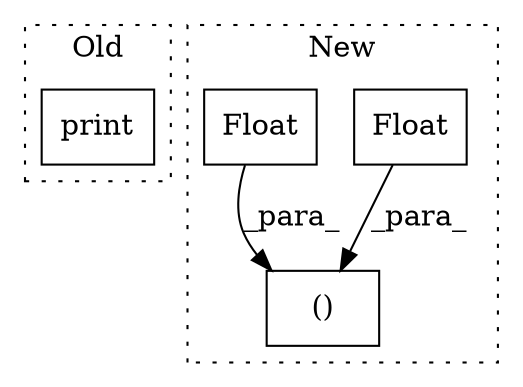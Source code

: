 digraph G {
subgraph cluster0 {
1 [label="print" a="32" s="3980,4153" l="6,2" shape="box"];
label = "Old";
style="dotted";
}
subgraph cluster1 {
2 [label="Float" a="32" s="3975,4001" l="6,1" shape="box"];
3 [label="()" a="106" s="3954" l="87" shape="box"];
4 [label="Float" a="32" s="4015,4040" l="6,1" shape="box"];
label = "New";
style="dotted";
}
2 -> 3 [label="_para_"];
4 -> 3 [label="_para_"];
}